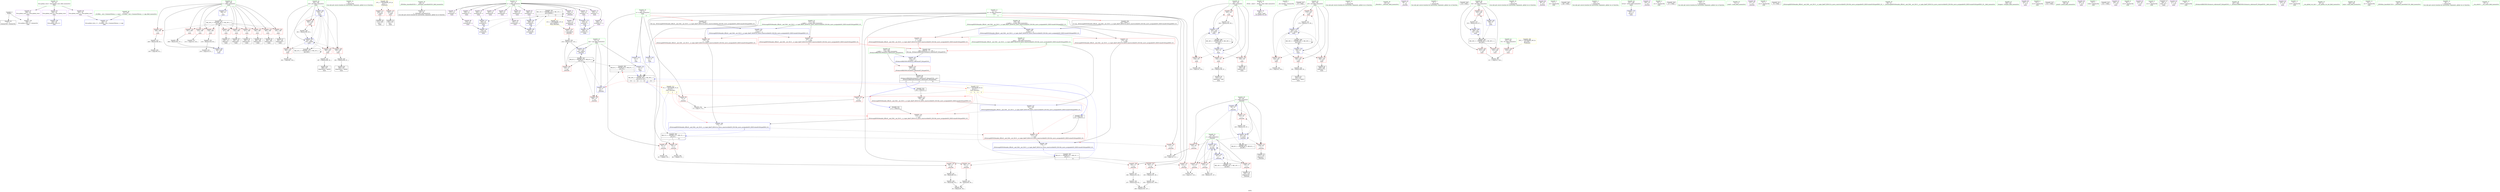 digraph "SVFG" {
	label="SVFG";

	Node0x558e9f5de530 [shape=record,color=grey,label="{NodeID: 0\nNullPtr}"];
	Node0x558e9f5de530 -> Node0x558e9f602c80[style=solid];
	Node0x558e9f5de530 -> Node0x558e9f609620[style=solid];
	Node0x558e9f606b70 [shape=record,color=grey,label="{NodeID: 263\n250 = cmp(249, 92, )\n}"];
	Node0x558e9f60a830 [shape=record,color=blue,label="{NodeID: 180\n195\<--87\nj33\<--\nmain\n}"];
	Node0x558e9f60a830 -> Node0x558e9f608a30[style=dashed];
	Node0x558e9f60a830 -> Node0x558e9f608b00[style=dashed];
	Node0x558e9f60a830 -> Node0x558e9f608bd0[style=dashed];
	Node0x558e9f60a830 -> Node0x558e9f608ca0[style=dashed];
	Node0x558e9f60a830 -> Node0x558e9f60aaa0[style=dashed];
	Node0x558e9f60a830 -> Node0x558e9f622750[style=dashed];
	Node0x558e9f601b90 [shape=record,color=purple,label="{NodeID: 97\n346\<--35\nllvm.global_ctors_2\<--llvm.global_ctors\nGlob }"];
	Node0x558e9f601b90 -> Node0x558e9f609620[style=solid];
	Node0x558e9f5ffc20 [shape=record,color=green,label="{NodeID: 14\n83\<--1\n\<--dummyObj\nCan only get source location for instruction, argument, global var or function.}"];
	Node0x558e9f602780 [shape=record,color=red,label="{NodeID: 111\n208\<--30\n\<--stdout\nmain\n}"];
	Node0x558e9f602780 -> Node0x558e9f6031c0[style=solid];
	Node0x558e9f6008d0 [shape=record,color=green,label="{NodeID: 28\n49\<--55\n_ZNSt8ios_base4InitD1Ev\<--_ZNSt8ios_base4InitD1Ev_field_insensitive\n}"];
	Node0x558e9f6008d0 -> Node0x558e9f602e50[style=solid];
	Node0x558e9f622c50 [shape=record,color=black,label="{NodeID: 291\nMR_12V_2 = PHI(MR_12V_6, MR_12V_1, )\npts\{140000 \}\n|{|<s4>15}}"];
	Node0x558e9f622c50 -> Node0x558e9f60a280[style=dashed];
	Node0x558e9f622c50 -> Node0x558e9f60a5c0[style=dashed];
	Node0x558e9f622c50 -> Node0x558e9f60a900[style=dashed];
	Node0x558e9f622c50 -> Node0x558e9f622c50[style=dashed];
	Node0x558e9f622c50:s4 -> Node0x558e9f626120[style=dashed,color=red];
	Node0x558e9f607ac0 [shape=record,color=red,label="{NodeID: 125\n177\<--176\n\<--call2\n_ZSt4swapIiENSt9enable_ifIXsr6__and_ISt6__not_ISt15__is_tuple_likeIT_EESt21is_move_constructibleIS3_ESt18is_move_assignableIS3_EEE5valueEvE4typeERS3_SC_\n}"];
	Node0x558e9f607ac0 -> Node0x558e9f609f40[style=solid];
	Node0x558e9f601580 [shape=record,color=green,label="{NodeID: 42\n191\<--192\nj\<--j_field_insensitive\nmain\n}"];
	Node0x558e9f601580 -> Node0x558e9f6083b0[style=solid];
	Node0x558e9f601580 -> Node0x558e9f608480[style=solid];
	Node0x558e9f601580 -> Node0x558e9f608550[style=solid];
	Node0x558e9f601580 -> Node0x558e9f608620[style=solid];
	Node0x558e9f601580 -> Node0x558e9f60a1b0[style=solid];
	Node0x558e9f601580 -> Node0x558e9f60a420[style=solid];
	Node0x558e9f608620 [shape=record,color=red,label="{NodeID: 139\n243\<--191\n\<--j\nmain\n}"];
	Node0x558e9f608620 -> Node0x558e9f610490[style=solid];
	Node0x558e9f6031c0 [shape=record,color=black,label="{NodeID: 56\n211\<--208\ncall1\<--\nmain\n}"];
	Node0x558e9f60ec90 [shape=record,color=grey,label="{NodeID: 236\n103 = Binary(102, 104, )\n}"];
	Node0x558e9f60ec90 -> Node0x558e9f60f890[style=solid];
	Node0x558e9f609180 [shape=record,color=blue,label="{NodeID: 153\n8\<--9\nn\<--\nGlob }"];
	Node0x558e9f609180 -> Node0x558e9f621350[style=dashed];
	Node0x558e9f603d20 [shape=record,color=purple,label="{NodeID: 70\n46\<--4\n\<--_ZStL8__ioinit\n__cxx_global_var_init\n}"];
	Node0x558e9f610190 [shape=record,color=grey,label="{NodeID: 250\n295 = Binary(294, 87, )\n}"];
	Node0x558e9f610190 -> Node0x558e9f603b80[style=solid];
	Node0x558e9f609da0 [shape=record,color=blue,label="{NodeID: 167\n161\<--169\n__tmp\<--\n_ZSt4swapIiENSt9enable_ifIXsr6__and_ISt6__not_ISt15__is_tuple_likeIT_EESt21is_move_constructibleIS3_ESt18is_move_assignableIS3_EEE5valueEvE4typeERS3_SC_\n}"];
	Node0x558e9f609da0 -> Node0x558e9f6079f0[style=dashed];
	Node0x558e9f609da0 -> Node0x558e9f607ac0[style=dashed];
	Node0x558e9f604880 [shape=record,color=purple,label="{NodeID: 84\n297\<--13\narrayidx46\<--a\nmain\n}"];
	Node0x558e9f604880 -> Node0x558e9f60a9d0[style=solid];
	Node0x558e9f5deb80 [shape=record,color=green,label="{NodeID: 1\n7\<--1\n__dso_handle\<--dummyObj\nGlob }"];
	Node0x558e9f31c600 [shape=record,color=black,label="{NodeID: 347\n97 = PHI()\n}"];
	Node0x558e9f606cf0 [shape=record,color=grey,label="{NodeID: 264\n255 = cmp(254, 216, )\n}"];
	Node0x558e9f60a900 [shape=record,color=blue,label="{NodeID: 181\n289\<--87\narrayidx41\<--\nmain\n}"];
	Node0x558e9f60a900 -> Node0x558e9f60a9d0[style=dashed];
	Node0x558e9f601c90 [shape=record,color=red,label="{NodeID: 98\n73\<--8\n\<--n\n_Z4workv\n}"];
	Node0x558e9f601c90 -> Node0x558e9f610790[style=solid];
	Node0x558e9f5ffcb0 [shape=record,color=green,label="{NodeID: 15\n87\<--1\n\<--dummyObj\nCan only get source location for instruction, argument, global var or function.}"];
	Node0x558e9f602850 [shape=record,color=red,label="{NodeID: 112\n116\<--65\n\<--i\n_Z4workv\n}"];
	Node0x558e9f602850 -> Node0x558e9f610a90[style=solid];
	Node0x558e9f6009d0 [shape=record,color=green,label="{NodeID: 29\n62\<--63\n_Z4workv\<--_Z4workv_field_insensitive\n}"];
	Node0x558e9f607b90 [shape=record,color=red,label="{NodeID: 126\n214\<--189\n\<--i\nmain\n}"];
	Node0x558e9f607b90 -> Node0x558e9f606270[style=solid];
	Node0x558e9f601650 [shape=record,color=green,label="{NodeID: 43\n193\<--194\nj16\<--j16_field_insensitive\nmain\n}"];
	Node0x558e9f601650 -> Node0x558e9f6086f0[style=solid];
	Node0x558e9f601650 -> Node0x558e9f6087c0[style=solid];
	Node0x558e9f601650 -> Node0x558e9f608890[style=solid];
	Node0x558e9f601650 -> Node0x558e9f608960[style=solid];
	Node0x558e9f601650 -> Node0x558e9f60a4f0[style=solid];
	Node0x558e9f601650 -> Node0x558e9f60a760[style=solid];
	Node0x558e9f6086f0 [shape=record,color=red,label="{NodeID: 140\n254\<--193\n\<--j16\nmain\n}"];
	Node0x558e9f6086f0 -> Node0x558e9f606cf0[style=solid];
	Node0x558e9f603290 [shape=record,color=black,label="{NodeID: 57\n228\<--227\nidxprom\<--\nmain\n}"];
	Node0x558e9f60ee10 [shape=record,color=grey,label="{NodeID: 237\n138 = Binary(137, 87, )\n}"];
	Node0x558e9f60ee10 -> Node0x558e9f609a60[style=solid];
	Node0x558e9f609250 [shape=record,color=blue,label="{NodeID: 154\n11\<--9\nm\<--\nGlob }"];
	Node0x558e9f609250 -> Node0x558e9f621350[style=dashed];
	Node0x558e9f603df0 [shape=record,color=purple,label="{NodeID: 71\n128\<--13\narrayidx\<--a\n_Z4workv\n}"];
	Node0x558e9f610310 [shape=record,color=grey,label="{NodeID: 251\n231 = Binary(230, 87, )\n}"];
	Node0x558e9f610310 -> Node0x558e9f603360[style=solid];
	Node0x558e9f609e70 [shape=record,color=blue,label="{NodeID: 168\n174\<--173\n\<--\n_ZSt4swapIiENSt9enable_ifIXsr6__and_ISt6__not_ISt15__is_tuple_likeIT_EESt21is_move_constructibleIS3_ESt18is_move_assignableIS3_EEE5valueEvE4typeERS3_SC_\n|{|<s1>4}}"];
	Node0x558e9f609e70 -> Node0x558e9f607ac0[style=dashed];
	Node0x558e9f609e70:s1 -> Node0x558e9f623b50[style=dashed,color=blue];
	Node0x558e9f604950 [shape=record,color=purple,label="{NodeID: 85\n69\<--17\n\<--.str\n_Z4workv\n}"];
	Node0x558e9f5f69c0 [shape=record,color=green,label="{NodeID: 2\n9\<--1\n\<--dummyObj\nCan only get source location for instruction, argument, global var or function.}"];
	Node0x558e9f636670 [shape=record,color=black,label="{NodeID: 348\n110 = PHI()\n}"];
	Node0x558e9f606e70 [shape=record,color=grey,label="{NodeID: 265\n317 = cmp(315, 316, )\n}"];
	Node0x558e9f60a9d0 [shape=record,color=blue,label="{NodeID: 182\n297\<--87\narrayidx46\<--\nmain\n}"];
	Node0x558e9f60a9d0 -> Node0x558e9f60a900[style=dashed];
	Node0x558e9f60a9d0 -> Node0x558e9f622c50[style=dashed];
	Node0x558e9f601d60 [shape=record,color=red,label="{NodeID: 99\n81\<--8\n\<--n\n_Z4workv\n}"];
	Node0x558e9f601d60 -> Node0x558e9f606870[style=solid];
	Node0x558e9f5ffd40 [shape=record,color=green,label="{NodeID: 16\n92\<--1\n\<--dummyObj\nCan only get source location for instruction, argument, global var or function.}"];
	Node0x558e9f602920 [shape=record,color=red,label="{NodeID: 113\n126\<--65\n\<--i\n_Z4workv\n}"];
	Node0x558e9f602920 -> Node0x558e9f602f50[style=solid];
	Node0x558e9f600ad0 [shape=record,color=green,label="{NodeID: 30\n65\<--66\ni\<--i_field_insensitive\n_Z4workv\n}"];
	Node0x558e9f600ad0 -> Node0x558e9f602850[style=solid];
	Node0x558e9f600ad0 -> Node0x558e9f602920[style=solid];
	Node0x558e9f600ad0 -> Node0x558e9f6029f0[style=solid];
	Node0x558e9f600ad0 -> Node0x558e9f6097f0[style=solid];
	Node0x558e9f600ad0 -> Node0x558e9f609b30[style=solid];
	Node0x558e9f607c60 [shape=record,color=red,label="{NodeID: 127\n218\<--189\n\<--i\nmain\n}"];
	Node0x558e9f607c60 -> Node0x558e9f60e810[style=solid];
	Node0x558e9f601720 [shape=record,color=green,label="{NodeID: 44\n195\<--196\nj33\<--j33_field_insensitive\nmain\n}"];
	Node0x558e9f601720 -> Node0x558e9f608a30[style=solid];
	Node0x558e9f601720 -> Node0x558e9f608b00[style=solid];
	Node0x558e9f601720 -> Node0x558e9f608bd0[style=solid];
	Node0x558e9f601720 -> Node0x558e9f608ca0[style=solid];
	Node0x558e9f601720 -> Node0x558e9f60a830[style=solid];
	Node0x558e9f601720 -> Node0x558e9f60aaa0[style=solid];
	Node0x558e9f6087c0 [shape=record,color=red,label="{NodeID: 141\n260\<--193\n\<--j16\nmain\n}"];
	Node0x558e9f6087c0 -> Node0x558e9f60e990[style=solid];
	Node0x558e9f603360 [shape=record,color=black,label="{NodeID: 58\n232\<--231\nidxprom6\<--add\nmain\n}"];
	Node0x558e9f60ef90 [shape=record,color=grey,label="{NodeID: 238\n102 = Binary(101, 83, )\n}"];
	Node0x558e9f60ef90 -> Node0x558e9f60ec90[style=solid];
	Node0x558e9f609320 [shape=record,color=blue,label="{NodeID: 155\n15\<--9\nans\<--\nGlob }"];
	Node0x558e9f609320 -> Node0x558e9f621350[style=dashed];
	Node0x558e9f603ec0 [shape=record,color=purple,label="{NodeID: 72\n131\<--13\narrayidx19\<--a\n_Z4workv\n}"];
	Node0x558e9f603ec0 -> Node0x558e9f607510[style=solid];
	Node0x558e9f610490 [shape=record,color=grey,label="{NodeID: 252\n244 = Binary(243, 83, )\n}"];
	Node0x558e9f610490 -> Node0x558e9f60a420[style=solid];
	Node0x558e9f609f40 [shape=record,color=blue,label="{NodeID: 169\n178\<--177\n\<--\n_ZSt4swapIiENSt9enable_ifIXsr6__and_ISt6__not_ISt15__is_tuple_likeIT_EESt21is_move_constructibleIS3_ESt18is_move_assignableIS3_EEE5valueEvE4typeERS3_SC_\n|{<s0>4}}"];
	Node0x558e9f609f40:s0 -> Node0x558e9f624050[style=dashed,color=blue];
	Node0x558e9f604a20 [shape=record,color=purple,label="{NodeID: 86\n96\<--19\n\<--.str.1\n_Z4workv\n}"];
	Node0x558e9f5f6a50 [shape=record,color=green,label="{NodeID: 3\n17\<--1\n.str\<--dummyObj\nGlob }"];
	Node0x558e9f635d00 [shape=record,color=black,label="{NodeID: 349\n148 = PHI()\n}"];
	Node0x558e9f60aaa0 [shape=record,color=blue,label="{NodeID: 183\n195\<--301\nj33\<--add48\nmain\n}"];
	Node0x558e9f60aaa0 -> Node0x558e9f608a30[style=dashed];
	Node0x558e9f60aaa0 -> Node0x558e9f608b00[style=dashed];
	Node0x558e9f60aaa0 -> Node0x558e9f608bd0[style=dashed];
	Node0x558e9f60aaa0 -> Node0x558e9f608ca0[style=dashed];
	Node0x558e9f60aaa0 -> Node0x558e9f60aaa0[style=dashed];
	Node0x558e9f60aaa0 -> Node0x558e9f622750[style=dashed];
	Node0x558e9f601e30 [shape=record,color=red,label="{NodeID: 100\n85\<--8\n\<--n\n_Z4workv\n}"];
	Node0x558e9f601e30 -> Node0x558e9f6066f0[style=solid];
	Node0x558e9f5ffdd0 [shape=record,color=green,label="{NodeID: 17\n104\<--1\n\<--dummyObj\nCan only get source location for instruction, argument, global var or function.}"];
	Node0x558e9f6029f0 [shape=record,color=red,label="{NodeID: 114\n142\<--65\n\<--i\n_Z4workv\n}"];
	Node0x558e9f6029f0 -> Node0x558e9f60f710[style=solid];
	Node0x558e9f600ba0 [shape=record,color=green,label="{NodeID: 31\n67\<--68\nj\<--j_field_insensitive\n_Z4workv\n}"];
	Node0x558e9f600ba0 -> Node0x558e9f6072a0[style=solid];
	Node0x558e9f600ba0 -> Node0x558e9f607370[style=solid];
	Node0x558e9f600ba0 -> Node0x558e9f607440[style=solid];
	Node0x558e9f600ba0 -> Node0x558e9f6098c0[style=solid];
	Node0x558e9f600ba0 -> Node0x558e9f609a60[style=solid];
	Node0x558e9f623b50 [shape=record,color=black,label="{NodeID: 294\nMR_2V_3 = PHI(MR_2V_2, MR_2V_1, )\npts\{10 \}\n|{|<s3>15}}"];
	Node0x558e9f623b50 -> Node0x558e9f601d60[style=dashed];
	Node0x558e9f623b50 -> Node0x558e9f601e30[style=dashed];
	Node0x558e9f623b50 -> Node0x558e9f601f00[style=dashed];
	Node0x558e9f623b50:s3 -> Node0x558e9f621350[style=dashed,color=blue];
	Node0x558e9f607d30 [shape=record,color=red,label="{NodeID: 128\n227\<--189\n\<--i\nmain\n}"];
	Node0x558e9f607d30 -> Node0x558e9f603290[style=solid];
	Node0x558e9f6017f0 [shape=record,color=green,label="{NodeID: 45\n197\<--198\nTC\<--TC_field_insensitive\nmain\n}"];
	Node0x558e9f6017f0 -> Node0x558e9f608d70[style=solid];
	Node0x558e9f625910 [shape=record,color=yellow,style=double,label="{NodeID: 308\n34V_1 = ENCHI(MR_34V_0)\npts\{198 \}\nFun[main]}"];
	Node0x558e9f625910 -> Node0x558e9f608d70[style=dashed];
	Node0x558e9f608890 [shape=record,color=red,label="{NodeID: 142\n268\<--193\n\<--j16\nmain\n}"];
	Node0x558e9f608890 -> Node0x558e9f603840[style=solid];
	Node0x558e9f603430 [shape=record,color=black,label="{NodeID: 59\n236\<--235\nidxprom8\<--\nmain\n}"];
	Node0x558e9f60f110 [shape=record,color=grey,label="{NodeID: 239\n134 = Binary(133, 132, )\n}"];
	Node0x558e9f60f110 -> Node0x558e9f609990[style=solid];
	Node0x558e9f609420 [shape=record,color=blue,label="{NodeID: 156\n344\<--36\nllvm.global_ctors_0\<--\nGlob }"];
	Node0x558e9f603f90 [shape=record,color=purple,label="{NodeID: 73\n229\<--13\narrayidx\<--a\nmain\n}"];
	Node0x558e9f610610 [shape=record,color=grey,label="{NodeID: 253\n249 = Binary(248, 83, )\n}"];
	Node0x558e9f610610 -> Node0x558e9f606b70[style=solid];
	Node0x558e9f60a010 [shape=record,color=blue,label="{NodeID: 170\n187\<--9\nretval\<--\nmain\n}"];
	Node0x558e9f604af0 [shape=record,color=purple,label="{NodeID: 87\n109\<--19\n\<--.str.1\n_Z4workv\n}"];
	Node0x558e9f5f6ae0 [shape=record,color=green,label="{NodeID: 4\n19\<--1\n.str.1\<--dummyObj\nGlob }"];
	Node0x558e9f635e00 [shape=record,color=black,label="{NodeID: 350\n47 = PHI()\n}"];
	Node0x558e9f60ab70 [shape=record,color=blue,label="{NodeID: 184\n189\<--308\ni\<--inc\nmain\n}"];
	Node0x558e9f60ab70 -> Node0x558e9f621850[style=dashed];
	Node0x558e9f601f00 [shape=record,color=red,label="{NodeID: 101\n117\<--8\n\<--n\n_Z4workv\n}"];
	Node0x558e9f601f00 -> Node0x558e9f610a90[style=solid];
	Node0x558e9f5ffed0 [shape=record,color=green,label="{NodeID: 18\n216\<--1\n\<--dummyObj\nCan only get source location for instruction, argument, global var or function.}"];
	Node0x558e9f6072a0 [shape=record,color=red,label="{NodeID: 115\n122\<--67\n\<--j\n_Z4workv\n}"];
	Node0x558e9f6072a0 -> Node0x558e9f606570[style=solid];
	Node0x558e9f600c70 [shape=record,color=green,label="{NodeID: 32\n71\<--72\nscanf\<--scanf_field_insensitive\n}"];
	Node0x558e9f624050 [shape=record,color=black,label="{NodeID: 295\nMR_4V_3 = PHI(MR_4V_2, MR_4V_1, )\npts\{12 \}\n|{|<s5>15}}"];
	Node0x558e9f624050 -> Node0x558e9f6020a0[style=dashed];
	Node0x558e9f624050 -> Node0x558e9f602170[style=dashed];
	Node0x558e9f624050 -> Node0x558e9f6022a0[style=dashed];
	Node0x558e9f624050 -> Node0x558e9f602370[style=dashed];
	Node0x558e9f624050 -> Node0x558e9f602440[style=dashed];
	Node0x558e9f624050:s5 -> Node0x558e9f621350[style=dashed,color=blue];
	Node0x558e9f607e00 [shape=record,color=red,label="{NodeID: 129\n235\<--189\n\<--i\nmain\n}"];
	Node0x558e9f607e00 -> Node0x558e9f603430[style=solid];
	Node0x558e9f6018c0 [shape=record,color=green,label="{NodeID: 46\n199\<--200\ni54\<--i54_field_insensitive\nmain\n}"];
	Node0x558e9f6018c0 -> Node0x558e9f608e40[style=solid];
	Node0x558e9f6018c0 -> Node0x558e9f608f10[style=solid];
	Node0x558e9f6018c0 -> Node0x558e9f608fe0[style=solid];
	Node0x558e9f6018c0 -> Node0x558e9f60ac40[style=solid];
	Node0x558e9f6018c0 -> Node0x558e9f60ad10[style=solid];
	Node0x558e9f608960 [shape=record,color=red,label="{NodeID: 143\n273\<--193\n\<--j16\nmain\n}"];
	Node0x558e9f608960 -> Node0x558e9f60e510[style=solid];
	Node0x558e9f603500 [shape=record,color=black,label="{NodeID: 60\n239\<--238\nidxprom10\<--\nmain\n}"];
	Node0x558e9f60f290 [shape=record,color=grey,label="{NodeID: 240\n91 = Binary(90, 92, )\n}"];
	Node0x558e9f60f290 -> Node0x558e9f60fe90[style=solid];
	Node0x558e9f609520 [shape=record,color=blue,label="{NodeID: 157\n345\<--37\nllvm.global_ctors_1\<--_GLOBAL__sub_I_SummerDAway_1_1.cpp\nGlob }"];
	Node0x558e9f604060 [shape=record,color=purple,label="{NodeID: 74\n233\<--13\narrayidx7\<--a\nmain\n}"];
	Node0x558e9f604060 -> Node0x558e9f60a280[style=solid];
	Node0x558e9f610790 [shape=record,color=grey,label="{NodeID: 254\n75 = cmp(73, 74, )\n}"];
	Node0x558e9f60a0e0 [shape=record,color=blue,label="{NodeID: 171\n189\<--87\ni\<--\nmain\n}"];
	Node0x558e9f60a0e0 -> Node0x558e9f621850[style=dashed];
	Node0x558e9f604bc0 [shape=record,color=purple,label="{NodeID: 88\n147\<--19\n\<--.str.1\n_Z4workv\n}"];
	Node0x558e9f5f66f0 [shape=record,color=green,label="{NodeID: 5\n21\<--1\n.str.2\<--dummyObj\nGlob }"];
	Node0x558e9f635f00 [shape=record,color=black,label="{NodeID: 351\n70 = PHI()\n}"];
	Node0x558e9f61b550 [shape=record,color=black,label="{NodeID: 268\nMR_6V_2 = PHI(MR_6V_4, MR_6V_1, )\npts\{16 \}\n|{<s0>15}}"];
	Node0x558e9f61b550:s0 -> Node0x558e9f621350[style=dashed,color=blue];
	Node0x558e9f60ac40 [shape=record,color=blue,label="{NodeID: 185\n199\<--87\ni54\<--\nmain\n}"];
	Node0x558e9f60ac40 -> Node0x558e9f621260[style=dashed];
	Node0x558e9f601fd0 [shape=record,color=red,label="{NodeID: 102\n74\<--11\n\<--m\n_Z4workv\n}"];
	Node0x558e9f601fd0 -> Node0x558e9f610790[style=solid];
	Node0x558e9f5fffd0 [shape=record,color=green,label="{NodeID: 19\n4\<--6\n_ZStL8__ioinit\<--_ZStL8__ioinit_field_insensitive\nGlob }"];
	Node0x558e9f5fffd0 -> Node0x558e9f603d20[style=solid];
	Node0x558e9f607370 [shape=record,color=red,label="{NodeID: 116\n129\<--67\n\<--j\n_Z4workv\n}"];
	Node0x558e9f607370 -> Node0x558e9f603020[style=solid];
	Node0x558e9f600d70 [shape=record,color=green,label="{NodeID: 33\n78\<--79\n_ZSt4swapIiENSt9enable_ifIXsr6__and_ISt6__not_ISt15__is_tuple_likeIT_EESt21is_move_constructibleIS3_ESt18is_move_assignableIS3_EEE5valueEvE4typeERS3_SC_\<--_ZSt4swapIiENSt9enable_ifIXsr6__and_ISt6__not_ISt15__is_tuple_likeIT_EESt21is_move_constructibleIS3_ESt18is_move_assignableIS3_EEE5valueEvE4typeERS3_SC__field_insensitive\n}"];
	Node0x558e9f607ed0 [shape=record,color=red,label="{NodeID: 130\n248\<--189\n\<--i\nmain\n}"];
	Node0x558e9f607ed0 -> Node0x558e9f610610[style=solid];
	Node0x558e9f601990 [shape=record,color=green,label="{NodeID: 47\n206\<--207\nfreopen\<--freopen_field_insensitive\n}"];
	Node0x558e9f608a30 [shape=record,color=red,label="{NodeID: 144\n280\<--195\n\<--j33\nmain\n}"];
	Node0x558e9f608a30 -> Node0x558e9f6069f0[style=solid];
	Node0x558e9f6035d0 [shape=record,color=black,label="{NodeID: 61\n258\<--257\nidxprom20\<--\nmain\n}"];
	Node0x558e9f60f410 [shape=record,color=grey,label="{NodeID: 241\n90 = Binary(89, 83, )\n}"];
	Node0x558e9f60f410 -> Node0x558e9f60f290[style=solid];
	Node0x558e9f609620 [shape=record,color=blue, style = dotted,label="{NodeID: 158\n346\<--3\nllvm.global_ctors_2\<--dummyVal\nGlob }"];
	Node0x558e9f604130 [shape=record,color=purple,label="{NodeID: 75\n237\<--13\narrayidx9\<--a\nmain\n}"];
	Node0x558e9f610910 [shape=record,color=grey,label="{NodeID: 255\n220 = cmp(219, 87, )\n}"];
	Node0x558e9f60a1b0 [shape=record,color=blue,label="{NodeID: 172\n191\<--87\nj\<--\nmain\n}"];
	Node0x558e9f60a1b0 -> Node0x558e9f6083b0[style=dashed];
	Node0x558e9f60a1b0 -> Node0x558e9f608480[style=dashed];
	Node0x558e9f60a1b0 -> Node0x558e9f608550[style=dashed];
	Node0x558e9f60a1b0 -> Node0x558e9f608620[style=dashed];
	Node0x558e9f60a1b0 -> Node0x558e9f60a420[style=dashed];
	Node0x558e9f60a1b0 -> Node0x558e9f621d50[style=dashed];
	Node0x558e9f604c90 [shape=record,color=purple,label="{NodeID: 89\n203\<--21\n\<--.str.2\nmain\n}"];
	Node0x558e9f5f6780 [shape=record,color=green,label="{NodeID: 6\n23\<--1\n.str.3\<--dummyObj\nGlob }"];
	Node0x558e9f636000 [shape=record,color=black,label="{NodeID: 352\n312 = PHI()\n}"];
	Node0x558e9f61ba50 [shape=record,color=black,label="{NodeID: 269\nMR_8V_2 = PHI(MR_8V_4, MR_8V_1, )\npts\{66 \}\n}"];
	Node0x558e9f60ad10 [shape=record,color=blue,label="{NodeID: 186\n199\<--325\ni54\<--inc60\nmain\n}"];
	Node0x558e9f60ad10 -> Node0x558e9f621260[style=dashed];
	Node0x558e9f6020a0 [shape=record,color=red,label="{NodeID: 103\n89\<--11\n\<--m\n_Z4workv\n}"];
	Node0x558e9f6020a0 -> Node0x558e9f60f410[style=solid];
	Node0x558e9f6000d0 [shape=record,color=green,label="{NodeID: 20\n8\<--10\nn\<--n_field_insensitive\nGlob |{|<s5>4}}"];
	Node0x558e9f6000d0 -> Node0x558e9f601c90[style=solid];
	Node0x558e9f6000d0 -> Node0x558e9f601d60[style=solid];
	Node0x558e9f6000d0 -> Node0x558e9f601e30[style=solid];
	Node0x558e9f6000d0 -> Node0x558e9f601f00[style=solid];
	Node0x558e9f6000d0 -> Node0x558e9f609180[style=solid];
	Node0x558e9f6000d0:s5 -> Node0x558e9f638720[style=solid,color=red];
	Node0x558e9f620050 [shape=record,color=black,label="{NodeID: 283\nMR_6V_5 = PHI(MR_6V_6, MR_6V_4, )\npts\{16 \}\n}"];
	Node0x558e9f620050 -> Node0x558e9f602510[style=dashed];
	Node0x558e9f620050 -> Node0x558e9f6025e0[style=dashed];
	Node0x558e9f620050 -> Node0x558e9f609990[style=dashed];
	Node0x558e9f620050 -> Node0x558e9f61b550[style=dashed];
	Node0x558e9f620050 -> Node0x558e9f620050[style=dashed];
	Node0x558e9f607440 [shape=record,color=red,label="{NodeID: 117\n137\<--67\n\<--j\n_Z4workv\n}"];
	Node0x558e9f607440 -> Node0x558e9f60ee10[style=solid];
	Node0x558e9f600e70 [shape=record,color=green,label="{NodeID: 34\n98\<--99\nprintf\<--printf_field_insensitive\n}"];
	Node0x558e9f607fa0 [shape=record,color=red,label="{NodeID: 131\n257\<--189\n\<--i\nmain\n}"];
	Node0x558e9f607fa0 -> Node0x558e9f6035d0[style=solid];
	Node0x558e9f602ab0 [shape=record,color=green,label="{NodeID: 48\n335\<--336\n__t.addr\<--__t.addr_field_insensitive\n_ZSt4moveIRiEONSt16remove_referenceIT_E4typeEOS2_\n}"];
	Node0x558e9f602ab0 -> Node0x558e9f6090b0[style=solid];
	Node0x558e9f602ab0 -> Node0x558e9f60ade0[style=solid];
	Node0x558e9f608b00 [shape=record,color=red,label="{NodeID: 145\n286\<--195\n\<--j33\nmain\n}"];
	Node0x558e9f608b00 -> Node0x558e9f60eb10[style=solid];
	Node0x558e9f6036a0 [shape=record,color=black,label="{NodeID: 62\n262\<--261\nidxprom23\<--add22\nmain\n}"];
	Node0x558e9f60f590 [shape=record,color=grey,label="{NodeID: 242\n94 = Binary(93, 83, )\n}"];
	Node0x558e9f60f590 -> Node0x558e9f60fe90[style=solid];
	Node0x558e9f609720 [shape=record,color=blue,label="{NodeID: 159\n15\<--9\nans\<--\n_Z4workv\n}"];
	Node0x558e9f609720 -> Node0x558e9f6025e0[style=dashed];
	Node0x558e9f609720 -> Node0x558e9f61b550[style=dashed];
	Node0x558e9f609720 -> Node0x558e9f620050[style=dashed];
	Node0x558e9f604200 [shape=record,color=purple,label="{NodeID: 76\n240\<--13\narrayidx11\<--a\nmain\n}"];
	Node0x558e9f604200 -> Node0x558e9f60a350[style=solid];
	Node0x558e9f610a90 [shape=record,color=grey,label="{NodeID: 256\n118 = cmp(116, 117, )\n}"];
	Node0x558e9f60a280 [shape=record,color=blue,label="{NodeID: 173\n233\<--87\narrayidx7\<--\nmain\n}"];
	Node0x558e9f60a280 -> Node0x558e9f60a350[style=dashed];
	Node0x558e9f604d60 [shape=record,color=purple,label="{NodeID: 90\n204\<--23\n\<--.str.3\nmain\n}"];
	Node0x558e9f5f6810 [shape=record,color=green,label="{NodeID: 7\n25\<--1\nstdin\<--dummyObj\nGlob }"];
	Node0x558e9f636100 [shape=record,color=black,label="{NodeID: 353\n321 = PHI()\n}"];
	Node0x558e9f61bf50 [shape=record,color=black,label="{NodeID: 270\nMR_10V_2 = PHI(MR_10V_3, MR_10V_1, )\npts\{68 \}\n}"];
	Node0x558e9f60ade0 [shape=record,color=blue,label="{NodeID: 187\n335\<--334\n__t.addr\<--__t\n_ZSt4moveIRiEONSt16remove_referenceIT_E4typeEOS2_\n}"];
	Node0x558e9f60ade0 -> Node0x558e9f6090b0[style=dashed];
	Node0x558e9f602170 [shape=record,color=red,label="{NodeID: 104\n93\<--11\n\<--m\n_Z4workv\n}"];
	Node0x558e9f602170 -> Node0x558e9f60f590[style=solid];
	Node0x558e9f6001d0 [shape=record,color=green,label="{NodeID: 21\n11\<--12\nm\<--m_field_insensitive\nGlob |{|<s7>4}}"];
	Node0x558e9f6001d0 -> Node0x558e9f601fd0[style=solid];
	Node0x558e9f6001d0 -> Node0x558e9f6020a0[style=solid];
	Node0x558e9f6001d0 -> Node0x558e9f602170[style=solid];
	Node0x558e9f6001d0 -> Node0x558e9f6022a0[style=solid];
	Node0x558e9f6001d0 -> Node0x558e9f602370[style=solid];
	Node0x558e9f6001d0 -> Node0x558e9f602440[style=solid];
	Node0x558e9f6001d0 -> Node0x558e9f609250[style=solid];
	Node0x558e9f6001d0:s7 -> Node0x558e9f638860[style=solid,color=red];
	Node0x558e9f607510 [shape=record,color=red,label="{NodeID: 118\n132\<--131\n\<--arrayidx19\n_Z4workv\n}"];
	Node0x558e9f607510 -> Node0x558e9f60f110[style=solid];
	Node0x558e9f600f70 [shape=record,color=green,label="{NodeID: 35\n157\<--158\n__a.addr\<--__a.addr_field_insensitive\n_ZSt4swapIiENSt9enable_ifIXsr6__and_ISt6__not_ISt15__is_tuple_likeIT_EESt21is_move_constructibleIS3_ESt18is_move_assignableIS3_EEE5valueEvE4typeERS3_SC_\n}"];
	Node0x558e9f600f70 -> Node0x558e9f6075e0[style=solid];
	Node0x558e9f600f70 -> Node0x558e9f6076b0[style=solid];
	Node0x558e9f600f70 -> Node0x558e9f609c00[style=solid];
	Node0x558e9f608070 [shape=record,color=red,label="{NodeID: 132\n265\<--189\n\<--i\nmain\n}"];
	Node0x558e9f608070 -> Node0x558e9f603770[style=solid];
	Node0x558e9f602b80 [shape=record,color=green,label="{NodeID: 49\n37\<--340\n_GLOBAL__sub_I_SummerDAway_1_1.cpp\<--_GLOBAL__sub_I_SummerDAway_1_1.cpp_field_insensitive\n}"];
	Node0x558e9f602b80 -> Node0x558e9f609520[style=solid];
	Node0x558e9f625c90 [shape=record,color=yellow,style=double,label="{NodeID: 312\n2V_1 = ENCHI(MR_2V_0)\npts\{10 \}\nFun[_Z4workv]|{|<s2>4|<s3>4|<s4>4}}"];
	Node0x558e9f625c90 -> Node0x558e9f601c90[style=dashed];
	Node0x558e9f625c90 -> Node0x558e9f623b50[style=dashed];
	Node0x558e9f625c90:s2 -> Node0x558e9f607920[style=dashed,color=red];
	Node0x558e9f625c90:s3 -> Node0x558e9f6079f0[style=dashed,color=red];
	Node0x558e9f625c90:s4 -> Node0x558e9f609e70[style=dashed,color=red];
	Node0x558e9f608bd0 [shape=record,color=red,label="{NodeID: 146\n294\<--195\n\<--j33\nmain\n}"];
	Node0x558e9f608bd0 -> Node0x558e9f610190[style=solid];
	Node0x558e9f603770 [shape=record,color=black,label="{NodeID: 63\n266\<--265\nidxprom25\<--\nmain\n}"];
	Node0x558e9f60f710 [shape=record,color=grey,label="{NodeID: 243\n143 = Binary(142, 87, )\n}"];
	Node0x558e9f60f710 -> Node0x558e9f609b30[style=solid];
	Node0x558e9f6097f0 [shape=record,color=blue,label="{NodeID: 160\n65\<--87\ni\<--\n_Z4workv\n}"];
	Node0x558e9f6097f0 -> Node0x558e9f602850[style=dashed];
	Node0x558e9f6097f0 -> Node0x558e9f602920[style=dashed];
	Node0x558e9f6097f0 -> Node0x558e9f6029f0[style=dashed];
	Node0x558e9f6097f0 -> Node0x558e9f609b30[style=dashed];
	Node0x558e9f6097f0 -> Node0x558e9f61ba50[style=dashed];
	Node0x558e9f6042d0 [shape=record,color=purple,label="{NodeID: 77\n259\<--13\narrayidx21\<--a\nmain\n}"];
	Node0x558e9f606270 [shape=record,color=grey,label="{NodeID: 257\n215 = cmp(214, 216, )\n}"];
	Node0x558e9f60a350 [shape=record,color=blue,label="{NodeID: 174\n240\<--87\narrayidx11\<--\nmain\n}"];
	Node0x558e9f60a350 -> Node0x558e9f60a280[style=dashed];
	Node0x558e9f60a350 -> Node0x558e9f622c50[style=dashed];
	Node0x558e9f604e30 [shape=record,color=purple,label="{NodeID: 91\n209\<--26\n\<--.str.4\nmain\n}"];
	Node0x558e9f5f58d0 [shape=record,color=green,label="{NodeID: 8\n26\<--1\n.str.4\<--dummyObj\nGlob }"];
	Node0x558e9f638350 [shape=record,color=black,label="{NodeID: 354\n166 = PHI(333, )\n}"];
	Node0x558e9f638350 -> Node0x558e9f607920[style=solid];
	Node0x558e9f6022a0 [shape=record,color=red,label="{NodeID: 105\n101\<--11\n\<--m\n_Z4workv\n}"];
	Node0x558e9f6022a0 -> Node0x558e9f60ef90[style=solid];
	Node0x558e9f6002d0 [shape=record,color=green,label="{NodeID: 22\n13\<--14\na\<--a_field_insensitive\nGlob }"];
	Node0x558e9f6002d0 -> Node0x558e9f603df0[style=solid];
	Node0x558e9f6002d0 -> Node0x558e9f603ec0[style=solid];
	Node0x558e9f6002d0 -> Node0x558e9f603f90[style=solid];
	Node0x558e9f6002d0 -> Node0x558e9f604060[style=solid];
	Node0x558e9f6002d0 -> Node0x558e9f604130[style=solid];
	Node0x558e9f6002d0 -> Node0x558e9f604200[style=solid];
	Node0x558e9f6002d0 -> Node0x558e9f6042d0[style=solid];
	Node0x558e9f6002d0 -> Node0x558e9f6043a0[style=solid];
	Node0x558e9f6002d0 -> Node0x558e9f604470[style=solid];
	Node0x558e9f6002d0 -> Node0x558e9f604540[style=solid];
	Node0x558e9f6002d0 -> Node0x558e9f604610[style=solid];
	Node0x558e9f6002d0 -> Node0x558e9f6046e0[style=solid];
	Node0x558e9f6002d0 -> Node0x558e9f6047b0[style=solid];
	Node0x558e9f6002d0 -> Node0x558e9f604880[style=solid];
	Node0x558e9f621260 [shape=record,color=black,label="{NodeID: 285\nMR_36V_3 = PHI(MR_36V_4, MR_36V_2, )\npts\{200 \}\n}"];
	Node0x558e9f621260 -> Node0x558e9f608e40[style=dashed];
	Node0x558e9f621260 -> Node0x558e9f608f10[style=dashed];
	Node0x558e9f621260 -> Node0x558e9f608fe0[style=dashed];
	Node0x558e9f621260 -> Node0x558e9f60ad10[style=dashed];
	Node0x558e9f6075e0 [shape=record,color=red,label="{NodeID: 119\n165\<--157\n\<--__a.addr\n_ZSt4swapIiENSt9enable_ifIXsr6__and_ISt6__not_ISt15__is_tuple_likeIT_EESt21is_move_constructibleIS3_ESt18is_move_assignableIS3_EEE5valueEvE4typeERS3_SC_\n|{<s0>8}}"];
	Node0x558e9f6075e0:s0 -> Node0x558e9f6389a0[style=solid,color=red];
	Node0x558e9f601040 [shape=record,color=green,label="{NodeID: 36\n159\<--160\n__b.addr\<--__b.addr_field_insensitive\n_ZSt4swapIiENSt9enable_ifIXsr6__and_ISt6__not_ISt15__is_tuple_likeIT_EESt21is_move_constructibleIS3_ESt18is_move_assignableIS3_EEE5valueEvE4typeERS3_SC_\n}"];
	Node0x558e9f601040 -> Node0x558e9f607780[style=solid];
	Node0x558e9f601040 -> Node0x558e9f607850[style=solid];
	Node0x558e9f601040 -> Node0x558e9f609cd0[style=solid];
	Node0x558e9f608140 [shape=record,color=red,label="{NodeID: 133\n283\<--189\n\<--i\nmain\n}"];
	Node0x558e9f608140 -> Node0x558e9f603910[style=solid];
	Node0x558e9f602c80 [shape=record,color=black,label="{NodeID: 50\n2\<--3\ndummyVal\<--dummyVal\n}"];
	Node0x558e9f625da0 [shape=record,color=yellow,style=double,label="{NodeID: 313\n4V_1 = ENCHI(MR_4V_0)\npts\{12 \}\nFun[_Z4workv]|{|<s2>4|<s3>4|<s4>4|<s5>4}}"];
	Node0x558e9f625da0 -> Node0x558e9f601fd0[style=dashed];
	Node0x558e9f625da0 -> Node0x558e9f624050[style=dashed];
	Node0x558e9f625da0:s2 -> Node0x558e9f607920[style=dashed,color=red];
	Node0x558e9f625da0:s3 -> Node0x558e9f6079f0[style=dashed,color=red];
	Node0x558e9f625da0:s4 -> Node0x558e9f607ac0[style=dashed,color=red];
	Node0x558e9f625da0:s5 -> Node0x558e9f609f40[style=dashed,color=red];
	Node0x558e9f608ca0 [shape=record,color=red,label="{NodeID: 147\n300\<--195\n\<--j33\nmain\n}"];
	Node0x558e9f608ca0 -> Node0x558e9f610010[style=solid];
	Node0x558e9f603840 [shape=record,color=black,label="{NodeID: 64\n269\<--268\nidxprom27\<--\nmain\n}"];
	Node0x558e9f60f890 [shape=record,color=grey,label="{NodeID: 244\n108 = Binary(103, 107, )\n}"];
	Node0x558e9f6098c0 [shape=record,color=blue,label="{NodeID: 161\n67\<--87\nj\<--\n_Z4workv\n}"];
	Node0x558e9f6098c0 -> Node0x558e9f6072a0[style=dashed];
	Node0x558e9f6098c0 -> Node0x558e9f607370[style=dashed];
	Node0x558e9f6098c0 -> Node0x558e9f607440[style=dashed];
	Node0x558e9f6098c0 -> Node0x558e9f6098c0[style=dashed];
	Node0x558e9f6098c0 -> Node0x558e9f609a60[style=dashed];
	Node0x558e9f6098c0 -> Node0x558e9f61bf50[style=dashed];
	Node0x558e9f6043a0 [shape=record,color=purple,label="{NodeID: 78\n263\<--13\narrayidx24\<--a\nmain\n}"];
	Node0x558e9f6043a0 -> Node0x558e9f60a5c0[style=solid];
	Node0x558e9f6063f0 [shape=record,color=grey,label="{NodeID: 258\n225 = cmp(224, 216, )\n}"];
	Node0x558e9f60a420 [shape=record,color=blue,label="{NodeID: 175\n191\<--244\nj\<--add12\nmain\n}"];
	Node0x558e9f60a420 -> Node0x558e9f6083b0[style=dashed];
	Node0x558e9f60a420 -> Node0x558e9f608480[style=dashed];
	Node0x558e9f60a420 -> Node0x558e9f608550[style=dashed];
	Node0x558e9f60a420 -> Node0x558e9f608620[style=dashed];
	Node0x558e9f60a420 -> Node0x558e9f60a420[style=dashed];
	Node0x558e9f60a420 -> Node0x558e9f621d50[style=dashed];
	Node0x558e9f604f00 [shape=record,color=purple,label="{NodeID: 92\n210\<--28\n\<--.str.5\nmain\n}"];
	Node0x558e9f5f5960 [shape=record,color=green,label="{NodeID: 9\n28\<--1\n.str.5\<--dummyObj\nGlob }"];
	Node0x558e9f6384e0 [shape=record,color=black,label="{NodeID: 355\n172 = PHI(333, )\n}"];
	Node0x558e9f6384e0 -> Node0x558e9f6079f0[style=solid];
	Node0x558e9f602370 [shape=record,color=red,label="{NodeID: 106\n105\<--11\n\<--m\n_Z4workv\n}"];
	Node0x558e9f602370 -> Node0x558e9f60fd10[style=solid];
	Node0x558e9f6003d0 [shape=record,color=green,label="{NodeID: 23\n15\<--16\nans\<--ans_field_insensitive\nGlob }"];
	Node0x558e9f6003d0 -> Node0x558e9f602510[style=solid];
	Node0x558e9f6003d0 -> Node0x558e9f6025e0[style=solid];
	Node0x558e9f6003d0 -> Node0x558e9f609320[style=solid];
	Node0x558e9f6003d0 -> Node0x558e9f609720[style=solid];
	Node0x558e9f6003d0 -> Node0x558e9f609990[style=solid];
	Node0x558e9f621350 [shape=record,color=black,label="{NodeID: 286\nMR_39V_2 = PHI(MR_39V_3, MR_39V_1, )\npts\{10 12 16 \}\n|{<s0>15|<s1>15|<s2>15|<s3>15}}"];
	Node0x558e9f621350:s0 -> Node0x558e9f609720[style=dashed,color=red];
	Node0x558e9f621350:s1 -> Node0x558e9f61b550[style=dashed,color=red];
	Node0x558e9f621350:s2 -> Node0x558e9f625c90[style=dashed,color=red];
	Node0x558e9f621350:s3 -> Node0x558e9f625da0[style=dashed,color=red];
	Node0x558e9f6076b0 [shape=record,color=red,label="{NodeID: 120\n174\<--157\n\<--__a.addr\n_ZSt4swapIiENSt9enable_ifIXsr6__and_ISt6__not_ISt15__is_tuple_likeIT_EESt21is_move_constructibleIS3_ESt18is_move_assignableIS3_EEE5valueEvE4typeERS3_SC_\n}"];
	Node0x558e9f6076b0 -> Node0x558e9f609e70[style=solid];
	Node0x558e9f601110 [shape=record,color=green,label="{NodeID: 37\n161\<--162\n__tmp\<--__tmp_field_insensitive\n_ZSt4swapIiENSt9enable_ifIXsr6__and_ISt6__not_ISt15__is_tuple_likeIT_EESt21is_move_constructibleIS3_ESt18is_move_assignableIS3_EEE5valueEvE4typeERS3_SC_\n|{|<s1>10}}"];
	Node0x558e9f601110 -> Node0x558e9f609da0[style=solid];
	Node0x558e9f601110:s1 -> Node0x558e9f6389a0[style=solid,color=red];
	Node0x558e9f608210 [shape=record,color=red,label="{NodeID: 134\n291\<--189\n\<--i\nmain\n}"];
	Node0x558e9f608210 -> Node0x558e9f603ab0[style=solid];
	Node0x558e9f602d80 [shape=record,color=black,label="{NodeID: 51\n186\<--9\nmain_ret\<--\nmain\n}"];
	Node0x558e9f60e510 [shape=record,color=grey,label="{NodeID: 231\n274 = Binary(273, 83, )\n}"];
	Node0x558e9f60e510 -> Node0x558e9f60a760[style=solid];
	Node0x558e9f608d70 [shape=record,color=red,label="{NodeID: 148\n316\<--197\n\<--TC\nmain\n}"];
	Node0x558e9f608d70 -> Node0x558e9f606e70[style=solid];
	Node0x558e9f603910 [shape=record,color=black,label="{NodeID: 65\n284\<--283\nidxprom37\<--\nmain\n}"];
	Node0x558e9f60fa10 [shape=record,color=grey,label="{NodeID: 245\n107 = Binary(106, 92, )\n}"];
	Node0x558e9f60fa10 -> Node0x558e9f60f890[style=solid];
	Node0x558e9f609990 [shape=record,color=blue,label="{NodeID: 162\n15\<--134\nans\<--add20\n_Z4workv\n}"];
	Node0x558e9f609990 -> Node0x558e9f620050[style=dashed];
	Node0x558e9f604470 [shape=record,color=purple,label="{NodeID: 79\n267\<--13\narrayidx26\<--a\nmain\n}"];
	Node0x558e9f606570 [shape=record,color=grey,label="{NodeID: 259\n124 = cmp(122, 123, )\n}"];
	Node0x558e9f60a4f0 [shape=record,color=blue,label="{NodeID: 176\n193\<--87\nj16\<--\nmain\n}"];
	Node0x558e9f60a4f0 -> Node0x558e9f6086f0[style=dashed];
	Node0x558e9f60a4f0 -> Node0x558e9f6087c0[style=dashed];
	Node0x558e9f60a4f0 -> Node0x558e9f608890[style=dashed];
	Node0x558e9f60a4f0 -> Node0x558e9f608960[style=dashed];
	Node0x558e9f60a4f0 -> Node0x558e9f60a760[style=dashed];
	Node0x558e9f60a4f0 -> Node0x558e9f622250[style=dashed];
	Node0x558e9f604fd0 [shape=record,color=purple,label="{NodeID: 93\n311\<--31\n\<--.str.6\nmain\n}"];
	Node0x558e9f5f59f0 [shape=record,color=green,label="{NodeID: 10\n30\<--1\nstdout\<--dummyObj\nGlob }"];
	Node0x558e9f6385e0 [shape=record,color=black,label="{NodeID: 356\n176 = PHI(333, )\n}"];
	Node0x558e9f6385e0 -> Node0x558e9f607ac0[style=solid];
	Node0x558e9f602440 [shape=record,color=red,label="{NodeID: 107\n123\<--11\n\<--m\n_Z4workv\n}"];
	Node0x558e9f602440 -> Node0x558e9f606570[style=solid];
	Node0x558e9f6004d0 [shape=record,color=green,label="{NodeID: 24\n35\<--39\nllvm.global_ctors\<--llvm.global_ctors_field_insensitive\nGlob }"];
	Node0x558e9f6004d0 -> Node0x558e9f605170[style=solid];
	Node0x558e9f6004d0 -> Node0x558e9f601a90[style=solid];
	Node0x558e9f6004d0 -> Node0x558e9f601b90[style=solid];
	Node0x558e9f621850 [shape=record,color=black,label="{NodeID: 287\nMR_26V_3 = PHI(MR_26V_4, MR_26V_2, )\npts\{190 \}\n}"];
	Node0x558e9f621850 -> Node0x558e9f607b90[style=dashed];
	Node0x558e9f621850 -> Node0x558e9f607c60[style=dashed];
	Node0x558e9f621850 -> Node0x558e9f607d30[style=dashed];
	Node0x558e9f621850 -> Node0x558e9f607e00[style=dashed];
	Node0x558e9f621850 -> Node0x558e9f607ed0[style=dashed];
	Node0x558e9f621850 -> Node0x558e9f607fa0[style=dashed];
	Node0x558e9f621850 -> Node0x558e9f608070[style=dashed];
	Node0x558e9f621850 -> Node0x558e9f608140[style=dashed];
	Node0x558e9f621850 -> Node0x558e9f608210[style=dashed];
	Node0x558e9f621850 -> Node0x558e9f6082e0[style=dashed];
	Node0x558e9f621850 -> Node0x558e9f60ab70[style=dashed];
	Node0x558e9f607780 [shape=record,color=red,label="{NodeID: 121\n171\<--159\n\<--__b.addr\n_ZSt4swapIiENSt9enable_ifIXsr6__and_ISt6__not_ISt15__is_tuple_likeIT_EESt21is_move_constructibleIS3_ESt18is_move_assignableIS3_EEE5valueEvE4typeERS3_SC_\n|{<s0>9}}"];
	Node0x558e9f607780:s0 -> Node0x558e9f6389a0[style=solid,color=red];
	Node0x558e9f6011e0 [shape=record,color=green,label="{NodeID: 38\n167\<--168\n_ZSt4moveIRiEONSt16remove_referenceIT_E4typeEOS2_\<--_ZSt4moveIRiEONSt16remove_referenceIT_E4typeEOS2__field_insensitive\n}"];
	Node0x558e9f6082e0 [shape=record,color=red,label="{NodeID: 135\n307\<--189\n\<--i\nmain\n}"];
	Node0x558e9f6082e0 -> Node0x558e9f60fb90[style=solid];
	Node0x558e9f602e50 [shape=record,color=black,label="{NodeID: 52\n48\<--49\n\<--_ZNSt8ios_base4InitD1Ev\nCan only get source location for instruction, argument, global var or function.}"];
	Node0x558e9f60e690 [shape=record,color=grey,label="{NodeID: 232\n325 = Binary(324, 87, )\n}"];
	Node0x558e9f60e690 -> Node0x558e9f60ad10[style=solid];
	Node0x558e9f608e40 [shape=record,color=red,label="{NodeID: 149\n315\<--199\n\<--i54\nmain\n}"];
	Node0x558e9f608e40 -> Node0x558e9f606e70[style=solid];
	Node0x558e9f6039e0 [shape=record,color=black,label="{NodeID: 66\n288\<--287\nidxprom40\<--add39\nmain\n}"];
	Node0x558e9f60fb90 [shape=record,color=grey,label="{NodeID: 246\n308 = Binary(307, 87, )\n}"];
	Node0x558e9f60fb90 -> Node0x558e9f60ab70[style=solid];
	Node0x558e9f609a60 [shape=record,color=blue,label="{NodeID: 163\n67\<--138\nj\<--inc\n_Z4workv\n}"];
	Node0x558e9f609a60 -> Node0x558e9f6072a0[style=dashed];
	Node0x558e9f609a60 -> Node0x558e9f607370[style=dashed];
	Node0x558e9f609a60 -> Node0x558e9f607440[style=dashed];
	Node0x558e9f609a60 -> Node0x558e9f6098c0[style=dashed];
	Node0x558e9f609a60 -> Node0x558e9f609a60[style=dashed];
	Node0x558e9f609a60 -> Node0x558e9f61bf50[style=dashed];
	Node0x558e9f604540 [shape=record,color=purple,label="{NodeID: 80\n270\<--13\narrayidx28\<--a\nmain\n}"];
	Node0x558e9f604540 -> Node0x558e9f60a690[style=solid];
	Node0x558e9f6066f0 [shape=record,color=grey,label="{NodeID: 260\n86 = cmp(85, 87, )\n}"];
	Node0x558e9f60a5c0 [shape=record,color=blue,label="{NodeID: 177\n263\<--87\narrayidx24\<--\nmain\n}"];
	Node0x558e9f60a5c0 -> Node0x558e9f60a690[style=dashed];
	Node0x558e9f6050a0 [shape=record,color=purple,label="{NodeID: 94\n320\<--33\n\<--.str.7\nmain\n}"];
	Node0x558e9f5f5ab0 [shape=record,color=green,label="{NodeID: 11\n31\<--1\n.str.6\<--dummyObj\nGlob }"];
	Node0x558e9f638720 [shape=record,color=black,label="{NodeID: 357\n155 = PHI(8, )\n0th arg _ZSt4swapIiENSt9enable_ifIXsr6__and_ISt6__not_ISt15__is_tuple_likeIT_EESt21is_move_constructibleIS3_ESt18is_move_assignableIS3_EEE5valueEvE4typeERS3_SC_ }"];
	Node0x558e9f638720 -> Node0x558e9f609c00[style=solid];
	Node0x558e9f602510 [shape=record,color=red,label="{NodeID: 108\n133\<--15\n\<--ans\n_Z4workv\n}"];
	Node0x558e9f602510 -> Node0x558e9f60f110[style=solid];
	Node0x558e9f6005d0 [shape=record,color=green,label="{NodeID: 25\n40\<--41\n__cxx_global_var_init\<--__cxx_global_var_init_field_insensitive\n}"];
	Node0x558e9f621d50 [shape=record,color=black,label="{NodeID: 288\nMR_28V_2 = PHI(MR_28V_6, MR_28V_1, )\npts\{192 \}\n}"];
	Node0x558e9f621d50 -> Node0x558e9f60a1b0[style=dashed];
	Node0x558e9f621d50 -> Node0x558e9f621d50[style=dashed];
	Node0x558e9f607850 [shape=record,color=red,label="{NodeID: 122\n178\<--159\n\<--__b.addr\n_ZSt4swapIiENSt9enable_ifIXsr6__and_ISt6__not_ISt15__is_tuple_likeIT_EESt21is_move_constructibleIS3_ESt18is_move_assignableIS3_EEE5valueEvE4typeERS3_SC_\n}"];
	Node0x558e9f607850 -> Node0x558e9f609f40[style=solid];
	Node0x558e9f6012e0 [shape=record,color=green,label="{NodeID: 39\n184\<--185\nmain\<--main_field_insensitive\n}"];
	Node0x558e9f6253a0 [shape=record,color=yellow,style=double,label="{NodeID: 302\n22V_1 = ENCHI(MR_22V_0)\npts\{1 \}\nFun[main]}"];
	Node0x558e9f6253a0 -> Node0x558e9f6026b0[style=dashed];
	Node0x558e9f6253a0 -> Node0x558e9f602780[style=dashed];
	Node0x558e9f6083b0 [shape=record,color=red,label="{NodeID: 136\n224\<--191\n\<--j\nmain\n}"];
	Node0x558e9f6083b0 -> Node0x558e9f6063f0[style=solid];
	Node0x558e9f602f50 [shape=record,color=black,label="{NodeID: 53\n127\<--126\nidxprom\<--\n_Z4workv\n}"];
	Node0x558e9f60e810 [shape=record,color=grey,label="{NodeID: 233\n219 = Binary(218, 83, )\n}"];
	Node0x558e9f60e810 -> Node0x558e9f610910[style=solid];
	Node0x558e9f608f10 [shape=record,color=red,label="{NodeID: 150\n319\<--199\n\<--i54\nmain\n}"];
	Node0x558e9f603ab0 [shape=record,color=black,label="{NodeID: 67\n292\<--291\nidxprom42\<--\nmain\n}"];
	Node0x558e9f60fd10 [shape=record,color=grey,label="{NodeID: 247\n106 = Binary(105, 83, )\n}"];
	Node0x558e9f60fd10 -> Node0x558e9f60fa10[style=solid];
	Node0x558e9f609b30 [shape=record,color=blue,label="{NodeID: 164\n65\<--143\ni\<--inc22\n_Z4workv\n}"];
	Node0x558e9f609b30 -> Node0x558e9f602850[style=dashed];
	Node0x558e9f609b30 -> Node0x558e9f602920[style=dashed];
	Node0x558e9f609b30 -> Node0x558e9f6029f0[style=dashed];
	Node0x558e9f609b30 -> Node0x558e9f609b30[style=dashed];
	Node0x558e9f609b30 -> Node0x558e9f61ba50[style=dashed];
	Node0x558e9f604610 [shape=record,color=purple,label="{NodeID: 81\n285\<--13\narrayidx38\<--a\nmain\n}"];
	Node0x558e9f606870 [shape=record,color=grey,label="{NodeID: 261\n82 = cmp(81, 83, )\n}"];
	Node0x558e9f60a690 [shape=record,color=blue,label="{NodeID: 178\n270\<--87\narrayidx28\<--\nmain\n}"];
	Node0x558e9f60a690 -> Node0x558e9f60a5c0[style=dashed];
	Node0x558e9f60a690 -> Node0x558e9f622c50[style=dashed];
	Node0x558e9f605170 [shape=record,color=purple,label="{NodeID: 95\n344\<--35\nllvm.global_ctors_0\<--llvm.global_ctors\nGlob }"];
	Node0x558e9f605170 -> Node0x558e9f609420[style=solid];
	Node0x558e9f5f5b70 [shape=record,color=green,label="{NodeID: 12\n33\<--1\n.str.7\<--dummyObj\nGlob }"];
	Node0x558e9f638860 [shape=record,color=black,label="{NodeID: 358\n156 = PHI(11, )\n1st arg _ZSt4swapIiENSt9enable_ifIXsr6__and_ISt6__not_ISt15__is_tuple_likeIT_EESt21is_move_constructibleIS3_ESt18is_move_assignableIS3_EEE5valueEvE4typeERS3_SC_ }"];
	Node0x558e9f638860 -> Node0x558e9f609cd0[style=solid];
	Node0x558e9f6025e0 [shape=record,color=red,label="{NodeID: 109\n146\<--15\n\<--ans\n_Z4workv\n}"];
	Node0x558e9f6006d0 [shape=record,color=green,label="{NodeID: 26\n44\<--45\n_ZNSt8ios_base4InitC1Ev\<--_ZNSt8ios_base4InitC1Ev_field_insensitive\n}"];
	Node0x558e9f622250 [shape=record,color=black,label="{NodeID: 289\nMR_30V_2 = PHI(MR_30V_3, MR_30V_1, )\npts\{194 \}\n}"];
	Node0x558e9f622250 -> Node0x558e9f60a4f0[style=dashed];
	Node0x558e9f622250 -> Node0x558e9f622250[style=dashed];
	Node0x558e9f607920 [shape=record,color=red,label="{NodeID: 123\n169\<--166\n\<--call\n_ZSt4swapIiENSt9enable_ifIXsr6__and_ISt6__not_ISt15__is_tuple_likeIT_EESt21is_move_constructibleIS3_ESt18is_move_assignableIS3_EEE5valueEvE4typeERS3_SC_\n}"];
	Node0x558e9f607920 -> Node0x558e9f609da0[style=solid];
	Node0x558e9f6013e0 [shape=record,color=green,label="{NodeID: 40\n187\<--188\nretval\<--retval_field_insensitive\nmain\n}"];
	Node0x558e9f6013e0 -> Node0x558e9f60a010[style=solid];
	Node0x558e9f608480 [shape=record,color=red,label="{NodeID: 137\n230\<--191\n\<--j\nmain\n}"];
	Node0x558e9f608480 -> Node0x558e9f610310[style=solid];
	Node0x558e9f603020 [shape=record,color=black,label="{NodeID: 54\n130\<--129\nidxprom18\<--\n_Z4workv\n}"];
	Node0x558e9f626120 [shape=record,color=yellow,style=double,label="{NodeID: 317\n12V_1 = ENCHI(MR_12V_0)\npts\{140000 \}\nFun[_Z4workv]}"];
	Node0x558e9f626120 -> Node0x558e9f607510[style=dashed];
	Node0x558e9f60e990 [shape=record,color=grey,label="{NodeID: 234\n261 = Binary(260, 92, )\n}"];
	Node0x558e9f60e990 -> Node0x558e9f6036a0[style=solid];
	Node0x558e9f608fe0 [shape=record,color=red,label="{NodeID: 151\n324\<--199\n\<--i54\nmain\n}"];
	Node0x558e9f608fe0 -> Node0x558e9f60e690[style=solid];
	Node0x558e9f603b80 [shape=record,color=black,label="{NodeID: 68\n296\<--295\nidxprom45\<--add44\nmain\n}"];
	Node0x558e9f60fe90 [shape=record,color=grey,label="{NodeID: 248\n95 = Binary(91, 94, )\n}"];
	Node0x558e9f609c00 [shape=record,color=blue,label="{NodeID: 165\n157\<--155\n__a.addr\<--__a\n_ZSt4swapIiENSt9enable_ifIXsr6__and_ISt6__not_ISt15__is_tuple_likeIT_EESt21is_move_constructibleIS3_ESt18is_move_assignableIS3_EEE5valueEvE4typeERS3_SC_\n}"];
	Node0x558e9f609c00 -> Node0x558e9f6075e0[style=dashed];
	Node0x558e9f609c00 -> Node0x558e9f6076b0[style=dashed];
	Node0x558e9f6046e0 [shape=record,color=purple,label="{NodeID: 82\n289\<--13\narrayidx41\<--a\nmain\n}"];
	Node0x558e9f6046e0 -> Node0x558e9f60a900[style=solid];
	Node0x558e9f6069f0 [shape=record,color=grey,label="{NodeID: 262\n281 = cmp(280, 216, )\n}"];
	Node0x558e9f60a760 [shape=record,color=blue,label="{NodeID: 179\n193\<--274\nj16\<--add30\nmain\n}"];
	Node0x558e9f60a760 -> Node0x558e9f6086f0[style=dashed];
	Node0x558e9f60a760 -> Node0x558e9f6087c0[style=dashed];
	Node0x558e9f60a760 -> Node0x558e9f608890[style=dashed];
	Node0x558e9f60a760 -> Node0x558e9f608960[style=dashed];
	Node0x558e9f60a760 -> Node0x558e9f60a760[style=dashed];
	Node0x558e9f60a760 -> Node0x558e9f622250[style=dashed];
	Node0x558e9f601a90 [shape=record,color=purple,label="{NodeID: 96\n345\<--35\nllvm.global_ctors_1\<--llvm.global_ctors\nGlob }"];
	Node0x558e9f601a90 -> Node0x558e9f609520[style=solid];
	Node0x558e9f5f5c30 [shape=record,color=green,label="{NodeID: 13\n36\<--1\n\<--dummyObj\nCan only get source location for instruction, argument, global var or function.}"];
	Node0x558e9f6389a0 [shape=record,color=black,label="{NodeID: 359\n334 = PHI(165, 171, 161, )\n0th arg _ZSt4moveIRiEONSt16remove_referenceIT_E4typeEOS2_ }"];
	Node0x558e9f6389a0 -> Node0x558e9f60ade0[style=solid];
	Node0x558e9f6026b0 [shape=record,color=red,label="{NodeID: 110\n202\<--25\n\<--stdin\nmain\n}"];
	Node0x558e9f6026b0 -> Node0x558e9f6030f0[style=solid];
	Node0x558e9f6007d0 [shape=record,color=green,label="{NodeID: 27\n50\<--51\n__cxa_atexit\<--__cxa_atexit_field_insensitive\n}"];
	Node0x558e9f622750 [shape=record,color=black,label="{NodeID: 290\nMR_32V_2 = PHI(MR_32V_3, MR_32V_1, )\npts\{196 \}\n}"];
	Node0x558e9f622750 -> Node0x558e9f60a830[style=dashed];
	Node0x558e9f622750 -> Node0x558e9f622750[style=dashed];
	Node0x558e9f6079f0 [shape=record,color=red,label="{NodeID: 124\n173\<--172\n\<--call1\n_ZSt4swapIiENSt9enable_ifIXsr6__and_ISt6__not_ISt15__is_tuple_likeIT_EESt21is_move_constructibleIS3_ESt18is_move_assignableIS3_EEE5valueEvE4typeERS3_SC_\n}"];
	Node0x558e9f6079f0 -> Node0x558e9f609e70[style=solid];
	Node0x558e9f6014b0 [shape=record,color=green,label="{NodeID: 41\n189\<--190\ni\<--i_field_insensitive\nmain\n}"];
	Node0x558e9f6014b0 -> Node0x558e9f607b90[style=solid];
	Node0x558e9f6014b0 -> Node0x558e9f607c60[style=solid];
	Node0x558e9f6014b0 -> Node0x558e9f607d30[style=solid];
	Node0x558e9f6014b0 -> Node0x558e9f607e00[style=solid];
	Node0x558e9f6014b0 -> Node0x558e9f607ed0[style=solid];
	Node0x558e9f6014b0 -> Node0x558e9f607fa0[style=solid];
	Node0x558e9f6014b0 -> Node0x558e9f608070[style=solid];
	Node0x558e9f6014b0 -> Node0x558e9f608140[style=solid];
	Node0x558e9f6014b0 -> Node0x558e9f608210[style=solid];
	Node0x558e9f6014b0 -> Node0x558e9f6082e0[style=solid];
	Node0x558e9f6014b0 -> Node0x558e9f60a0e0[style=solid];
	Node0x558e9f6014b0 -> Node0x558e9f60ab70[style=solid];
	Node0x558e9f608550 [shape=record,color=red,label="{NodeID: 138\n238\<--191\n\<--j\nmain\n}"];
	Node0x558e9f608550 -> Node0x558e9f603500[style=solid];
	Node0x558e9f6030f0 [shape=record,color=black,label="{NodeID: 55\n205\<--202\ncall\<--\nmain\n}"];
	Node0x558e9f60eb10 [shape=record,color=grey,label="{NodeID: 235\n287 = Binary(286, 92, )\n}"];
	Node0x558e9f60eb10 -> Node0x558e9f6039e0[style=solid];
	Node0x558e9f6090b0 [shape=record,color=red,label="{NodeID: 152\n338\<--335\n\<--__t.addr\n_ZSt4moveIRiEONSt16remove_referenceIT_E4typeEOS2_\n}"];
	Node0x558e9f6090b0 -> Node0x558e9f603c50[style=solid];
	Node0x558e9f603c50 [shape=record,color=black,label="{NodeID: 69\n333\<--338\n_ZSt4moveIRiEONSt16remove_referenceIT_E4typeEOS2__ret\<--\n_ZSt4moveIRiEONSt16remove_referenceIT_E4typeEOS2_\n|{<s0>8|<s1>9|<s2>10}}"];
	Node0x558e9f603c50:s0 -> Node0x558e9f638350[style=solid,color=blue];
	Node0x558e9f603c50:s1 -> Node0x558e9f6384e0[style=solid,color=blue];
	Node0x558e9f603c50:s2 -> Node0x558e9f6385e0[style=solid,color=blue];
	Node0x558e9f610010 [shape=record,color=grey,label="{NodeID: 249\n301 = Binary(300, 83, )\n}"];
	Node0x558e9f610010 -> Node0x558e9f60aaa0[style=solid];
	Node0x558e9f609cd0 [shape=record,color=blue,label="{NodeID: 166\n159\<--156\n__b.addr\<--__b\n_ZSt4swapIiENSt9enable_ifIXsr6__and_ISt6__not_ISt15__is_tuple_likeIT_EESt21is_move_constructibleIS3_ESt18is_move_assignableIS3_EEE5valueEvE4typeERS3_SC_\n}"];
	Node0x558e9f609cd0 -> Node0x558e9f607780[style=dashed];
	Node0x558e9f609cd0 -> Node0x558e9f607850[style=dashed];
	Node0x558e9f6047b0 [shape=record,color=purple,label="{NodeID: 83\n293\<--13\narrayidx43\<--a\nmain\n}"];
}
